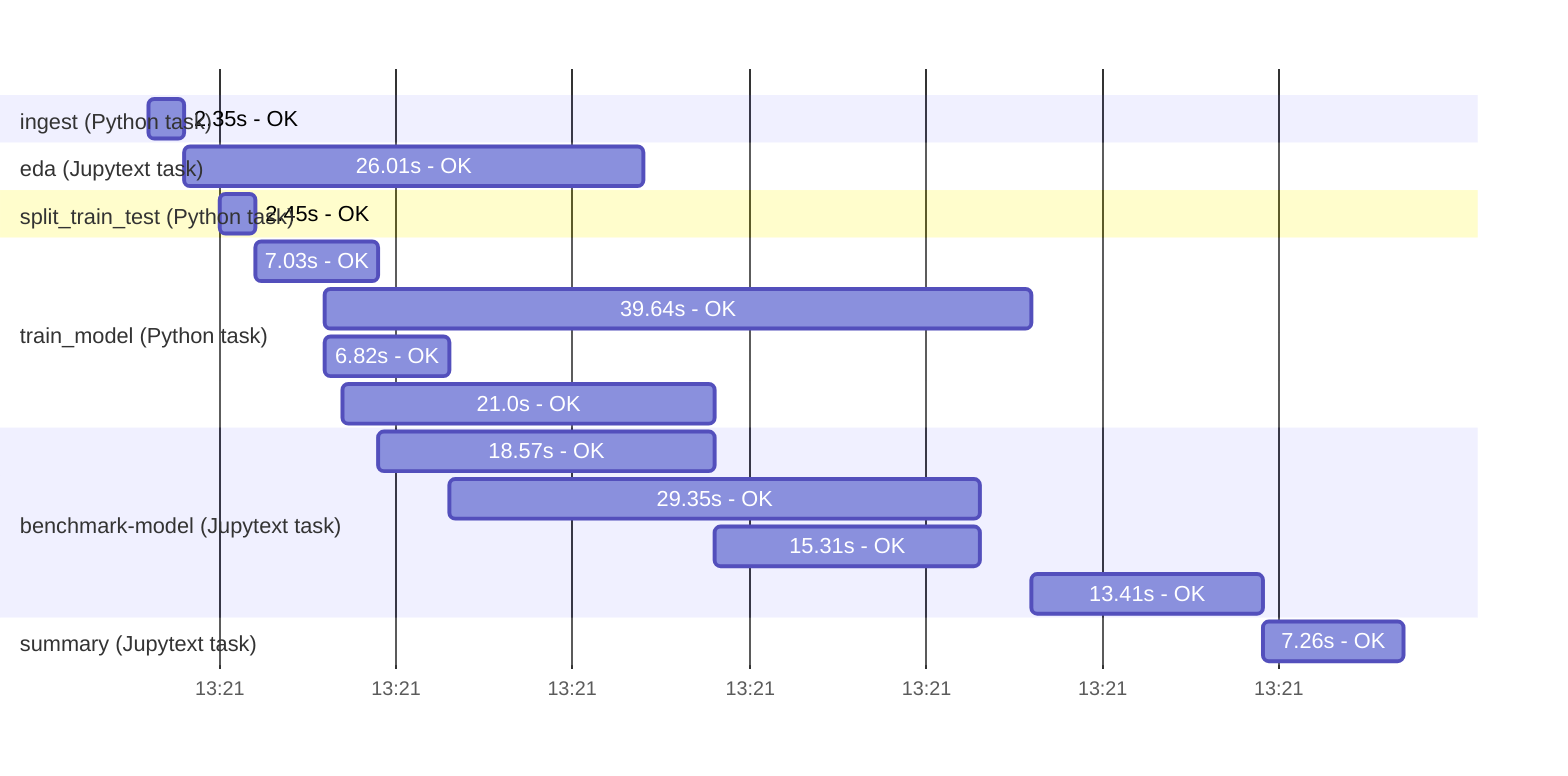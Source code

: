 gantt
    %% Mermaid input file for drawing Gantt chart of runlog runtimes
    %% See https://mermaid-js.github.io/mermaid/#/gantt
    %%
    axisFormat %H:%M
    %%
    %% Give timestamps as unix timestamps (ms)
    dateFormat x
    %%
    section ingest (Python task)
    2.35s - OK : , 1689662226 , 1689662228 
    section eda (Jupytext task)
    26.01s - OK : , 1689662228 , 1689662254 
    section split_train_test (Python task)
    2.45s - OK : , 1689662230 , 1689662232 
    section train_model (Python task)
    7.03s - OK : , 1689662232 , 1689662239 
    section train_model (Python task)
    39.64s - OK : , 1689662236 , 1689662276 
    section train_model (Python task)
    6.82s - OK : , 1689662236 , 1689662243 
    section train_model (Python task)
    21.0s - OK : , 1689662237 , 1689662258 
    section benchmark-model (Jupytext task)
    18.57s - OK : , 1689662239 , 1689662258 
    section benchmark-model (Jupytext task)
    29.35s - OK : , 1689662243 , 1689662273 
    section benchmark-model (Jupytext task)
    15.31s - OK : , 1689662258 , 1689662273 
    section benchmark-model (Jupytext task)
    13.41s - OK : , 1689662276 , 1689662289 
    section summary (Jupytext task)
    7.26s - OK : , 1689662289 , 1689662297